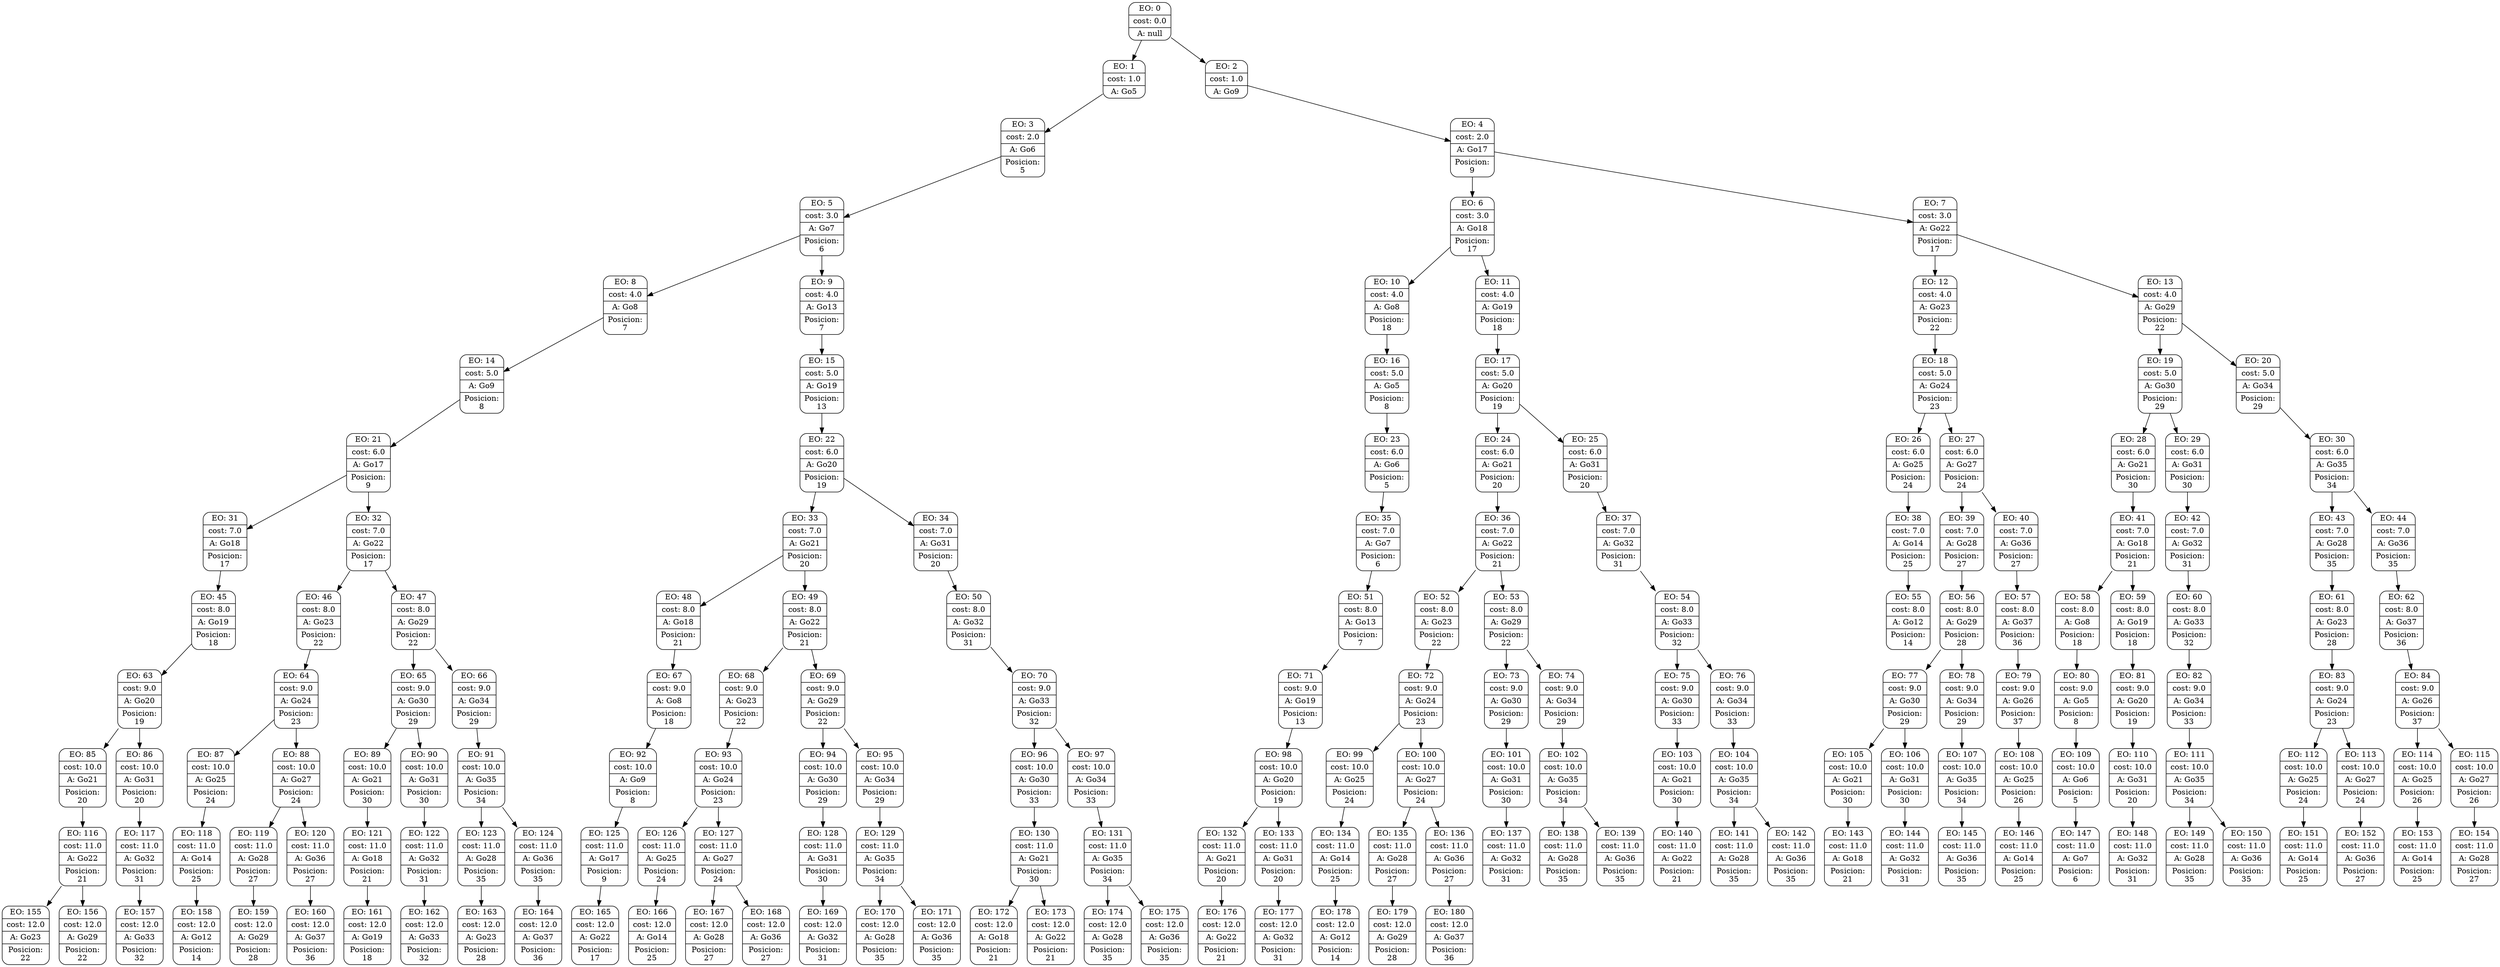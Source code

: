 digraph g {
node [shape = Mrecord];
nodo0[label="{EO: 0|cost: 0.0|A: null}"]
nodo1[label="{EO: 1|cost: 1.0|A: Go5}"]
nodo3[label="{EO: 3|cost: 2.0|A: Go6|Posicion:\n5}"]
nodo5[label="{EO: 5|cost: 3.0|A: Go7|Posicion:\n6}"]
nodo8[label="{EO: 8|cost: 4.0|A: Go8|Posicion:\n7}"]
nodo14[label="{EO: 14|cost: 5.0|A: Go9|Posicion:\n8}"]
nodo21[label="{EO: 21|cost: 6.0|A: Go17|Posicion:\n9}"]
nodo31[label="{EO: 31|cost: 7.0|A: Go18|Posicion:\n17}"]
nodo45[label="{EO: 45|cost: 8.0|A: Go19|Posicion:\n18}"]
nodo63[label="{EO: 63|cost: 9.0|A: Go20|Posicion:\n19}"]
nodo85[label="{EO: 85|cost: 10.0|A: Go21|Posicion:\n20}"]
nodo116[label="{EO: 116|cost: 11.0|A: Go22|Posicion:\n21}"]
nodo155[label="{EO: 155|cost: 12.0|A: Go23|Posicion:\n22}"]

nodo116 -> nodo155;
nodo156[label="{EO: 156|cost: 12.0|A: Go29|Posicion:\n22}"]

nodo116 -> nodo156;

nodo85 -> nodo116;

nodo63 -> nodo85;
nodo86[label="{EO: 86|cost: 10.0|A: Go31|Posicion:\n20}"]
nodo117[label="{EO: 117|cost: 11.0|A: Go32|Posicion:\n31}"]
nodo157[label="{EO: 157|cost: 12.0|A: Go33|Posicion:\n32}"]

nodo117 -> nodo157;

nodo86 -> nodo117;

nodo63 -> nodo86;

nodo45 -> nodo63;

nodo31 -> nodo45;

nodo21 -> nodo31;
nodo32[label="{EO: 32|cost: 7.0|A: Go22|Posicion:\n17}"]
nodo46[label="{EO: 46|cost: 8.0|A: Go23|Posicion:\n22}"]
nodo64[label="{EO: 64|cost: 9.0|A: Go24|Posicion:\n23}"]
nodo87[label="{EO: 87|cost: 10.0|A: Go25|Posicion:\n24}"]
nodo118[label="{EO: 118|cost: 11.0|A: Go14|Posicion:\n25}"]
nodo158[label="{EO: 158|cost: 12.0|A: Go12|Posicion:\n14}"]

nodo118 -> nodo158;

nodo87 -> nodo118;

nodo64 -> nodo87;
nodo88[label="{EO: 88|cost: 10.0|A: Go27|Posicion:\n24}"]
nodo119[label="{EO: 119|cost: 11.0|A: Go28|Posicion:\n27}"]
nodo159[label="{EO: 159|cost: 12.0|A: Go29|Posicion:\n28}"]

nodo119 -> nodo159;

nodo88 -> nodo119;
nodo120[label="{EO: 120|cost: 11.0|A: Go36|Posicion:\n27}"]
nodo160[label="{EO: 160|cost: 12.0|A: Go37|Posicion:\n36}"]

nodo120 -> nodo160;

nodo88 -> nodo120;

nodo64 -> nodo88;

nodo46 -> nodo64;

nodo32 -> nodo46;
nodo47[label="{EO: 47|cost: 8.0|A: Go29|Posicion:\n22}"]
nodo65[label="{EO: 65|cost: 9.0|A: Go30|Posicion:\n29}"]
nodo89[label="{EO: 89|cost: 10.0|A: Go21|Posicion:\n30}"]
nodo121[label="{EO: 121|cost: 11.0|A: Go18|Posicion:\n21}"]
nodo161[label="{EO: 161|cost: 12.0|A: Go19|Posicion:\n18}"]

nodo121 -> nodo161;

nodo89 -> nodo121;

nodo65 -> nodo89;
nodo90[label="{EO: 90|cost: 10.0|A: Go31|Posicion:\n30}"]
nodo122[label="{EO: 122|cost: 11.0|A: Go32|Posicion:\n31}"]
nodo162[label="{EO: 162|cost: 12.0|A: Go33|Posicion:\n32}"]

nodo122 -> nodo162;

nodo90 -> nodo122;

nodo65 -> nodo90;

nodo47 -> nodo65;
nodo66[label="{EO: 66|cost: 9.0|A: Go34|Posicion:\n29}"]
nodo91[label="{EO: 91|cost: 10.0|A: Go35|Posicion:\n34}"]
nodo123[label="{EO: 123|cost: 11.0|A: Go28|Posicion:\n35}"]
nodo163[label="{EO: 163|cost: 12.0|A: Go23|Posicion:\n28}"]

nodo123 -> nodo163;

nodo91 -> nodo123;
nodo124[label="{EO: 124|cost: 11.0|A: Go36|Posicion:\n35}"]
nodo164[label="{EO: 164|cost: 12.0|A: Go37|Posicion:\n36}"]

nodo124 -> nodo164;

nodo91 -> nodo124;

nodo66 -> nodo91;

nodo47 -> nodo66;

nodo32 -> nodo47;

nodo21 -> nodo32;

nodo14 -> nodo21;

nodo8 -> nodo14;

nodo5 -> nodo8;
nodo9[label="{EO: 9|cost: 4.0|A: Go13|Posicion:\n7}"]
nodo15[label="{EO: 15|cost: 5.0|A: Go19|Posicion:\n13}"]
nodo22[label="{EO: 22|cost: 6.0|A: Go20|Posicion:\n19}"]
nodo33[label="{EO: 33|cost: 7.0|A: Go21|Posicion:\n20}"]
nodo48[label="{EO: 48|cost: 8.0|A: Go18|Posicion:\n21}"]
nodo67[label="{EO: 67|cost: 9.0|A: Go8|Posicion:\n18}"]
nodo92[label="{EO: 92|cost: 10.0|A: Go9|Posicion:\n8}"]
nodo125[label="{EO: 125|cost: 11.0|A: Go17|Posicion:\n9}"]
nodo165[label="{EO: 165|cost: 12.0|A: Go22|Posicion:\n17}"]

nodo125 -> nodo165;

nodo92 -> nodo125;

nodo67 -> nodo92;

nodo48 -> nodo67;

nodo33 -> nodo48;
nodo49[label="{EO: 49|cost: 8.0|A: Go22|Posicion:\n21}"]
nodo68[label="{EO: 68|cost: 9.0|A: Go23|Posicion:\n22}"]
nodo93[label="{EO: 93|cost: 10.0|A: Go24|Posicion:\n23}"]
nodo126[label="{EO: 126|cost: 11.0|A: Go25|Posicion:\n24}"]
nodo166[label="{EO: 166|cost: 12.0|A: Go14|Posicion:\n25}"]

nodo126 -> nodo166;

nodo93 -> nodo126;
nodo127[label="{EO: 127|cost: 11.0|A: Go27|Posicion:\n24}"]
nodo167[label="{EO: 167|cost: 12.0|A: Go28|Posicion:\n27}"]

nodo127 -> nodo167;
nodo168[label="{EO: 168|cost: 12.0|A: Go36|Posicion:\n27}"]

nodo127 -> nodo168;

nodo93 -> nodo127;

nodo68 -> nodo93;

nodo49 -> nodo68;
nodo69[label="{EO: 69|cost: 9.0|A: Go29|Posicion:\n22}"]
nodo94[label="{EO: 94|cost: 10.0|A: Go30|Posicion:\n29}"]
nodo128[label="{EO: 128|cost: 11.0|A: Go31|Posicion:\n30}"]
nodo169[label="{EO: 169|cost: 12.0|A: Go32|Posicion:\n31}"]

nodo128 -> nodo169;

nodo94 -> nodo128;

nodo69 -> nodo94;
nodo95[label="{EO: 95|cost: 10.0|A: Go34|Posicion:\n29}"]
nodo129[label="{EO: 129|cost: 11.0|A: Go35|Posicion:\n34}"]
nodo170[label="{EO: 170|cost: 12.0|A: Go28|Posicion:\n35}"]

nodo129 -> nodo170;
nodo171[label="{EO: 171|cost: 12.0|A: Go36|Posicion:\n35}"]

nodo129 -> nodo171;

nodo95 -> nodo129;

nodo69 -> nodo95;

nodo49 -> nodo69;

nodo33 -> nodo49;

nodo22 -> nodo33;
nodo34[label="{EO: 34|cost: 7.0|A: Go31|Posicion:\n20}"]
nodo50[label="{EO: 50|cost: 8.0|A: Go32|Posicion:\n31}"]
nodo70[label="{EO: 70|cost: 9.0|A: Go33|Posicion:\n32}"]
nodo96[label="{EO: 96|cost: 10.0|A: Go30|Posicion:\n33}"]
nodo130[label="{EO: 130|cost: 11.0|A: Go21|Posicion:\n30}"]
nodo172[label="{EO: 172|cost: 12.0|A: Go18|Posicion:\n21}"]

nodo130 -> nodo172;
nodo173[label="{EO: 173|cost: 12.0|A: Go22|Posicion:\n21}"]

nodo130 -> nodo173;

nodo96 -> nodo130;

nodo70 -> nodo96;
nodo97[label="{EO: 97|cost: 10.0|A: Go34|Posicion:\n33}"]
nodo131[label="{EO: 131|cost: 11.0|A: Go35|Posicion:\n34}"]
nodo174[label="{EO: 174|cost: 12.0|A: Go28|Posicion:\n35}"]

nodo131 -> nodo174;
nodo175[label="{EO: 175|cost: 12.0|A: Go36|Posicion:\n35}"]

nodo131 -> nodo175;

nodo97 -> nodo131;

nodo70 -> nodo97;

nodo50 -> nodo70;

nodo34 -> nodo50;

nodo22 -> nodo34;

nodo15 -> nodo22;

nodo9 -> nodo15;

nodo5 -> nodo9;

nodo3 -> nodo5;

nodo1 -> nodo3;

nodo0 -> nodo1;
nodo2[label="{EO: 2|cost: 1.0|A: Go9}"]
nodo4[label="{EO: 4|cost: 2.0|A: Go17|Posicion:\n9}"]
nodo6[label="{EO: 6|cost: 3.0|A: Go18|Posicion:\n17}"]
nodo10[label="{EO: 10|cost: 4.0|A: Go8|Posicion:\n18}"]
nodo16[label="{EO: 16|cost: 5.0|A: Go5|Posicion:\n8}"]
nodo23[label="{EO: 23|cost: 6.0|A: Go6|Posicion:\n5}"]
nodo35[label="{EO: 35|cost: 7.0|A: Go7|Posicion:\n6}"]
nodo51[label="{EO: 51|cost: 8.0|A: Go13|Posicion:\n7}"]
nodo71[label="{EO: 71|cost: 9.0|A: Go19|Posicion:\n13}"]
nodo98[label="{EO: 98|cost: 10.0|A: Go20|Posicion:\n19}"]
nodo132[label="{EO: 132|cost: 11.0|A: Go21|Posicion:\n20}"]
nodo176[label="{EO: 176|cost: 12.0|A: Go22|Posicion:\n21}"]

nodo132 -> nodo176;

nodo98 -> nodo132;
nodo133[label="{EO: 133|cost: 11.0|A: Go31|Posicion:\n20}"]
nodo177[label="{EO: 177|cost: 12.0|A: Go32|Posicion:\n31}"]

nodo133 -> nodo177;

nodo98 -> nodo133;

nodo71 -> nodo98;

nodo51 -> nodo71;

nodo35 -> nodo51;

nodo23 -> nodo35;

nodo16 -> nodo23;

nodo10 -> nodo16;

nodo6 -> nodo10;
nodo11[label="{EO: 11|cost: 4.0|A: Go19|Posicion:\n18}"]
nodo17[label="{EO: 17|cost: 5.0|A: Go20|Posicion:\n19}"]
nodo24[label="{EO: 24|cost: 6.0|A: Go21|Posicion:\n20}"]
nodo36[label="{EO: 36|cost: 7.0|A: Go22|Posicion:\n21}"]
nodo52[label="{EO: 52|cost: 8.0|A: Go23|Posicion:\n22}"]
nodo72[label="{EO: 72|cost: 9.0|A: Go24|Posicion:\n23}"]
nodo99[label="{EO: 99|cost: 10.0|A: Go25|Posicion:\n24}"]
nodo134[label="{EO: 134|cost: 11.0|A: Go14|Posicion:\n25}"]
nodo178[label="{EO: 178|cost: 12.0|A: Go12|Posicion:\n14}"]

nodo134 -> nodo178;

nodo99 -> nodo134;

nodo72 -> nodo99;
nodo100[label="{EO: 100|cost: 10.0|A: Go27|Posicion:\n24}"]
nodo135[label="{EO: 135|cost: 11.0|A: Go28|Posicion:\n27}"]
nodo179[label="{EO: 179|cost: 12.0|A: Go29|Posicion:\n28}"]

nodo135 -> nodo179;

nodo100 -> nodo135;
nodo136[label="{EO: 136|cost: 11.0|A: Go36|Posicion:\n27}"]
nodo180[label="{EO: 180|cost: 12.0|A: Go37|Posicion:\n36}"]

nodo136 -> nodo180;

nodo100 -> nodo136;

nodo72 -> nodo100;

nodo52 -> nodo72;

nodo36 -> nodo52;
nodo53[label="{EO: 53|cost: 8.0|A: Go29|Posicion:\n22}"]
nodo73[label="{EO: 73|cost: 9.0|A: Go30|Posicion:\n29}"]
nodo101[label="{EO: 101|cost: 10.0|A: Go31|Posicion:\n30}"]
nodo137[label="{EO: 137|cost: 11.0|A: Go32|Posicion:\n31}"]

nodo101 -> nodo137;

nodo73 -> nodo101;

nodo53 -> nodo73;
nodo74[label="{EO: 74|cost: 9.0|A: Go34|Posicion:\n29}"]
nodo102[label="{EO: 102|cost: 10.0|A: Go35|Posicion:\n34}"]
nodo138[label="{EO: 138|cost: 11.0|A: Go28|Posicion:\n35}"]

nodo102 -> nodo138;
nodo139[label="{EO: 139|cost: 11.0|A: Go36|Posicion:\n35}"]

nodo102 -> nodo139;

nodo74 -> nodo102;

nodo53 -> nodo74;

nodo36 -> nodo53;

nodo24 -> nodo36;

nodo17 -> nodo24;
nodo25[label="{EO: 25|cost: 6.0|A: Go31|Posicion:\n20}"]
nodo37[label="{EO: 37|cost: 7.0|A: Go32|Posicion:\n31}"]
nodo54[label="{EO: 54|cost: 8.0|A: Go33|Posicion:\n32}"]
nodo75[label="{EO: 75|cost: 9.0|A: Go30|Posicion:\n33}"]
nodo103[label="{EO: 103|cost: 10.0|A: Go21|Posicion:\n30}"]
nodo140[label="{EO: 140|cost: 11.0|A: Go22|Posicion:\n21}"]

nodo103 -> nodo140;

nodo75 -> nodo103;

nodo54 -> nodo75;
nodo76[label="{EO: 76|cost: 9.0|A: Go34|Posicion:\n33}"]
nodo104[label="{EO: 104|cost: 10.0|A: Go35|Posicion:\n34}"]
nodo141[label="{EO: 141|cost: 11.0|A: Go28|Posicion:\n35}"]

nodo104 -> nodo141;
nodo142[label="{EO: 142|cost: 11.0|A: Go36|Posicion:\n35}"]

nodo104 -> nodo142;

nodo76 -> nodo104;

nodo54 -> nodo76;

nodo37 -> nodo54;

nodo25 -> nodo37;

nodo17 -> nodo25;

nodo11 -> nodo17;

nodo6 -> nodo11;

nodo4 -> nodo6;
nodo7[label="{EO: 7|cost: 3.0|A: Go22|Posicion:\n17}"]
nodo12[label="{EO: 12|cost: 4.0|A: Go23|Posicion:\n22}"]
nodo18[label="{EO: 18|cost: 5.0|A: Go24|Posicion:\n23}"]
nodo26[label="{EO: 26|cost: 6.0|A: Go25|Posicion:\n24}"]
nodo38[label="{EO: 38|cost: 7.0|A: Go14|Posicion:\n25}"]
nodo55[label="{EO: 55|cost: 8.0|A: Go12|Posicion:\n14}"]

nodo38 -> nodo55;

nodo26 -> nodo38;

nodo18 -> nodo26;
nodo27[label="{EO: 27|cost: 6.0|A: Go27|Posicion:\n24}"]
nodo39[label="{EO: 39|cost: 7.0|A: Go28|Posicion:\n27}"]
nodo56[label="{EO: 56|cost: 8.0|A: Go29|Posicion:\n28}"]
nodo77[label="{EO: 77|cost: 9.0|A: Go30|Posicion:\n29}"]
nodo105[label="{EO: 105|cost: 10.0|A: Go21|Posicion:\n30}"]
nodo143[label="{EO: 143|cost: 11.0|A: Go18|Posicion:\n21}"]

nodo105 -> nodo143;

nodo77 -> nodo105;
nodo106[label="{EO: 106|cost: 10.0|A: Go31|Posicion:\n30}"]
nodo144[label="{EO: 144|cost: 11.0|A: Go32|Posicion:\n31}"]

nodo106 -> nodo144;

nodo77 -> nodo106;

nodo56 -> nodo77;
nodo78[label="{EO: 78|cost: 9.0|A: Go34|Posicion:\n29}"]
nodo107[label="{EO: 107|cost: 10.0|A: Go35|Posicion:\n34}"]
nodo145[label="{EO: 145|cost: 11.0|A: Go36|Posicion:\n35}"]

nodo107 -> nodo145;

nodo78 -> nodo107;

nodo56 -> nodo78;

nodo39 -> nodo56;

nodo27 -> nodo39;
nodo40[label="{EO: 40|cost: 7.0|A: Go36|Posicion:\n27}"]
nodo57[label="{EO: 57|cost: 8.0|A: Go37|Posicion:\n36}"]
nodo79[label="{EO: 79|cost: 9.0|A: Go26|Posicion:\n37}"]
nodo108[label="{EO: 108|cost: 10.0|A: Go25|Posicion:\n26}"]
nodo146[label="{EO: 146|cost: 11.0|A: Go14|Posicion:\n25}"]

nodo108 -> nodo146;

nodo79 -> nodo108;

nodo57 -> nodo79;

nodo40 -> nodo57;

nodo27 -> nodo40;

nodo18 -> nodo27;

nodo12 -> nodo18;

nodo7 -> nodo12;
nodo13[label="{EO: 13|cost: 4.0|A: Go29|Posicion:\n22}"]
nodo19[label="{EO: 19|cost: 5.0|A: Go30|Posicion:\n29}"]
nodo28[label="{EO: 28|cost: 6.0|A: Go21|Posicion:\n30}"]
nodo41[label="{EO: 41|cost: 7.0|A: Go18|Posicion:\n21}"]
nodo58[label="{EO: 58|cost: 8.0|A: Go8|Posicion:\n18}"]
nodo80[label="{EO: 80|cost: 9.0|A: Go5|Posicion:\n8}"]
nodo109[label="{EO: 109|cost: 10.0|A: Go6|Posicion:\n5}"]
nodo147[label="{EO: 147|cost: 11.0|A: Go7|Posicion:\n6}"]

nodo109 -> nodo147;

nodo80 -> nodo109;

nodo58 -> nodo80;

nodo41 -> nodo58;
nodo59[label="{EO: 59|cost: 8.0|A: Go19|Posicion:\n18}"]
nodo81[label="{EO: 81|cost: 9.0|A: Go20|Posicion:\n19}"]
nodo110[label="{EO: 110|cost: 10.0|A: Go31|Posicion:\n20}"]
nodo148[label="{EO: 148|cost: 11.0|A: Go32|Posicion:\n31}"]

nodo110 -> nodo148;

nodo81 -> nodo110;

nodo59 -> nodo81;

nodo41 -> nodo59;

nodo28 -> nodo41;

nodo19 -> nodo28;
nodo29[label="{EO: 29|cost: 6.0|A: Go31|Posicion:\n30}"]
nodo42[label="{EO: 42|cost: 7.0|A: Go32|Posicion:\n31}"]
nodo60[label="{EO: 60|cost: 8.0|A: Go33|Posicion:\n32}"]
nodo82[label="{EO: 82|cost: 9.0|A: Go34|Posicion:\n33}"]
nodo111[label="{EO: 111|cost: 10.0|A: Go35|Posicion:\n34}"]
nodo149[label="{EO: 149|cost: 11.0|A: Go28|Posicion:\n35}"]

nodo111 -> nodo149;
nodo150[label="{EO: 150|cost: 11.0|A: Go36|Posicion:\n35}"]

nodo111 -> nodo150;

nodo82 -> nodo111;

nodo60 -> nodo82;

nodo42 -> nodo60;

nodo29 -> nodo42;

nodo19 -> nodo29;

nodo13 -> nodo19;
nodo20[label="{EO: 20|cost: 5.0|A: Go34|Posicion:\n29}"]
nodo30[label="{EO: 30|cost: 6.0|A: Go35|Posicion:\n34}"]
nodo43[label="{EO: 43|cost: 7.0|A: Go28|Posicion:\n35}"]
nodo61[label="{EO: 61|cost: 8.0|A: Go23|Posicion:\n28}"]
nodo83[label="{EO: 83|cost: 9.0|A: Go24|Posicion:\n23}"]
nodo112[label="{EO: 112|cost: 10.0|A: Go25|Posicion:\n24}"]
nodo151[label="{EO: 151|cost: 11.0|A: Go14|Posicion:\n25}"]

nodo112 -> nodo151;

nodo83 -> nodo112;
nodo113[label="{EO: 113|cost: 10.0|A: Go27|Posicion:\n24}"]
nodo152[label="{EO: 152|cost: 11.0|A: Go36|Posicion:\n27}"]

nodo113 -> nodo152;

nodo83 -> nodo113;

nodo61 -> nodo83;

nodo43 -> nodo61;

nodo30 -> nodo43;
nodo44[label="{EO: 44|cost: 7.0|A: Go36|Posicion:\n35}"]
nodo62[label="{EO: 62|cost: 8.0|A: Go37|Posicion:\n36}"]
nodo84[label="{EO: 84|cost: 9.0|A: Go26|Posicion:\n37}"]
nodo114[label="{EO: 114|cost: 10.0|A: Go25|Posicion:\n26}"]
nodo153[label="{EO: 153|cost: 11.0|A: Go14|Posicion:\n25}"]

nodo114 -> nodo153;

nodo84 -> nodo114;
nodo115[label="{EO: 115|cost: 10.0|A: Go27|Posicion:\n26}"]
nodo154[label="{EO: 154|cost: 11.0|A: Go28|Posicion:\n27}"]

nodo115 -> nodo154;

nodo84 -> nodo115;

nodo62 -> nodo84;

nodo44 -> nodo62;

nodo30 -> nodo44;

nodo20 -> nodo30;

nodo13 -> nodo20;

nodo7 -> nodo13;

nodo4 -> nodo7;

nodo2 -> nodo4;

nodo0 -> nodo2;


}